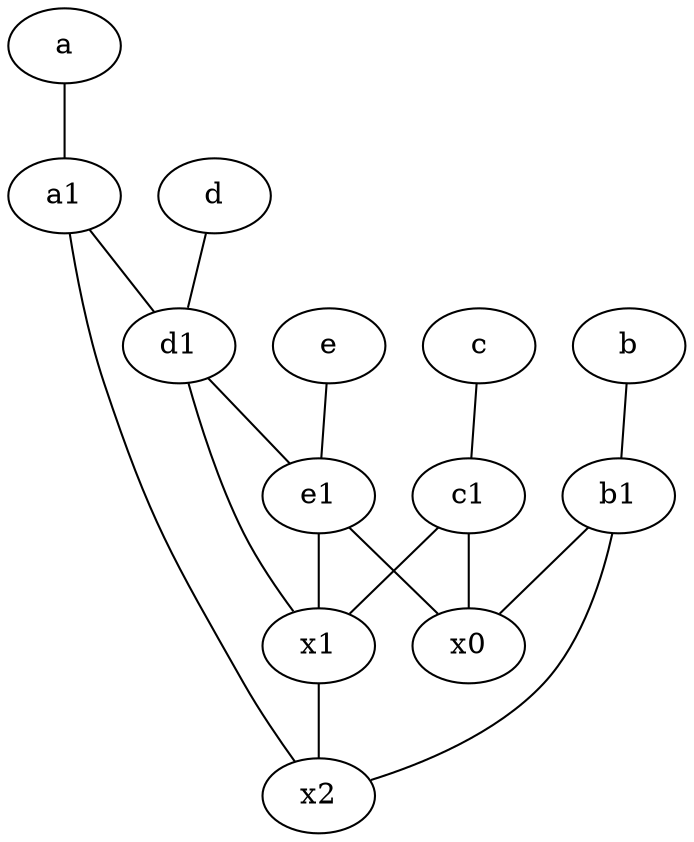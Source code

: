 graph {
	node [labelfontsize=50]
	x1 [labelfontsize=50]
	e1 [labelfontsize=50 pos="7,7!"]
	d [labelfontsize=50 pos="2,5!"]
	b1 [labelfontsize=50 pos="9,4!"]
	a1 [labelfontsize=50 pos="8,3!"]
	x2 [labelfontsize=50]
	e [labelfontsize=50 pos="7,9!"]
	c1 [labelfontsize=50 pos="4.5,3!"]
	d1 [labelfontsize=50 pos="3,5!"]
	a [labelfontsize=50 pos="8,2!"]
	b [labelfontsize=50 pos="10,4!"]
	c [labelfontsize=50 pos="4.5,2!"]
	x0 [labelfontsize=50]
	a1 -- d1
	c1 -- x0
	c -- c1
	e -- e1
	e1 -- x0
	d -- d1
	d1 -- x1
	b1 -- x0
	x1 -- x2
	d1 -- e1
	e1 -- x1
	b -- b1
	c1 -- x1
	b1 -- x2
	a1 -- x2
	a -- a1
}
